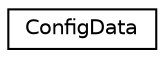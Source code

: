 digraph "Graphical Class Hierarchy"
{
 // LATEX_PDF_SIZE
  edge [fontname="Helvetica",fontsize="10",labelfontname="Helvetica",labelfontsize="10"];
  node [fontname="Helvetica",fontsize="10",shape=record];
  rankdir="LR";
  Node0 [label="ConfigData",height=0.2,width=0.4,color="black", fillcolor="white", style="filled",URL="$struct_config_data.html",tooltip=" "];
}
